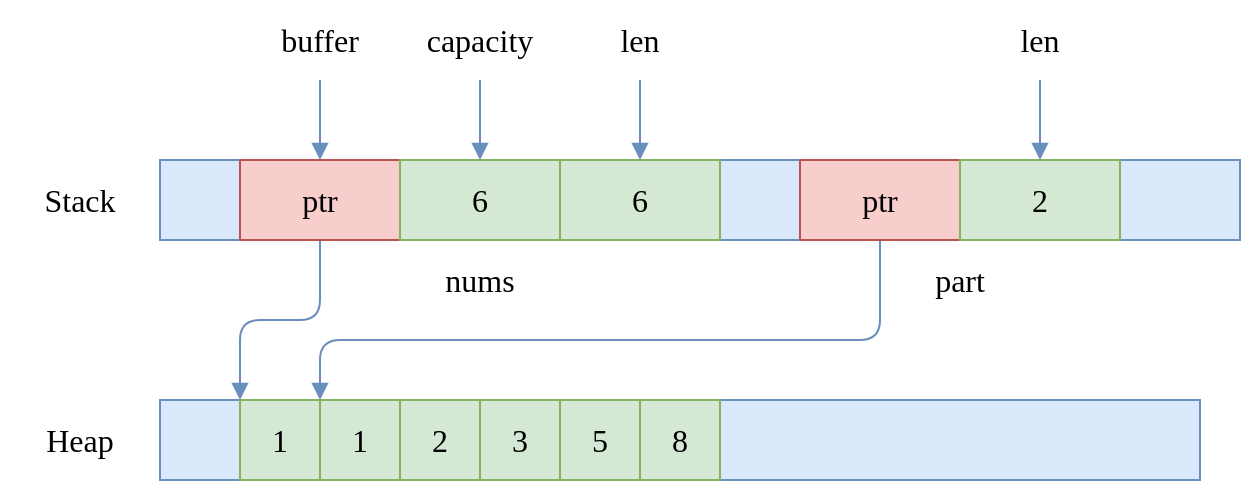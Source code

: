 <mxfile version="24.2.5" type="device">
  <diagram name="Page-1" id="PWORTPtsAY5UC9q56Seq">
    <mxGraphModel dx="1420" dy="821" grid="1" gridSize="10" guides="1" tooltips="1" connect="1" arrows="1" fold="1" page="1" pageScale="1" pageWidth="850" pageHeight="1100" math="0" shadow="0">
      <root>
        <mxCell id="0" />
        <mxCell id="1" parent="0" />
        <mxCell id="GlFfROva-M0b1X3F4qhi-2" value="Heap" style="text;html=1;align=center;verticalAlign=middle;whiteSpace=wrap;rounded=0;fontFamily=Ubuntu;fontSize=16;fontStyle=0;" parent="1" vertex="1">
          <mxGeometry x="160" y="600" width="80" height="40" as="geometry" />
        </mxCell>
        <mxCell id="GlFfROva-M0b1X3F4qhi-4" value="nums" style="text;html=1;align=center;verticalAlign=middle;whiteSpace=wrap;rounded=0;fontFamily=Ubuntu;fontSize=16;fontStyle=0;" parent="1" vertex="1">
          <mxGeometry x="360" y="520" width="80" height="40" as="geometry" />
        </mxCell>
        <mxCell id="INAQ-IlI1SR667ypPl5p-1" value="" style="rounded=0;whiteSpace=wrap;html=1;shadow=0;strokeColor=#6c8ebf;strokeWidth=1;fontFamily=Ubuntu;fontSize=16;fontStyle=0;fillColor=#dae8fc;" vertex="1" parent="1">
          <mxGeometry x="240" y="480" width="540" height="40" as="geometry" />
        </mxCell>
        <mxCell id="INAQ-IlI1SR667ypPl5p-2" value="Stack" style="text;html=1;align=center;verticalAlign=middle;whiteSpace=wrap;rounded=0;fontFamily=Ubuntu;fontSize=16;fontStyle=0;" vertex="1" parent="1">
          <mxGeometry x="160" y="480" width="80" height="40" as="geometry" />
        </mxCell>
        <mxCell id="INAQ-IlI1SR667ypPl5p-3" value="" style="rounded=0;whiteSpace=wrap;html=1;shadow=0;strokeColor=#6c8ebf;strokeWidth=1;fontFamily=Ubuntu;fontSize=16;fontStyle=0;fillColor=#dae8fc;" vertex="1" parent="1">
          <mxGeometry x="240" y="600" width="520" height="40" as="geometry" />
        </mxCell>
        <mxCell id="INAQ-IlI1SR667ypPl5p-4" value="1" style="rounded=0;whiteSpace=wrap;html=1;shadow=0;strokeColor=#82b366;strokeWidth=1;fontFamily=Ubuntu;fontSize=16;fontStyle=0;fillColor=#d5e8d4;" vertex="1" parent="1">
          <mxGeometry x="280" y="600" width="40" height="40" as="geometry" />
        </mxCell>
        <mxCell id="INAQ-IlI1SR667ypPl5p-5" value="1" style="rounded=0;whiteSpace=wrap;html=1;shadow=0;strokeColor=#82b366;strokeWidth=1;fontFamily=Ubuntu;fontSize=16;fontStyle=0;fillColor=#d5e8d4;" vertex="1" parent="1">
          <mxGeometry x="320" y="600" width="40" height="40" as="geometry" />
        </mxCell>
        <mxCell id="INAQ-IlI1SR667ypPl5p-6" value="2" style="rounded=0;whiteSpace=wrap;html=1;shadow=0;strokeColor=#82b366;strokeWidth=1;fontFamily=Ubuntu;fontSize=16;fontStyle=0;fillColor=#d5e8d4;" vertex="1" parent="1">
          <mxGeometry x="360" y="600" width="40" height="40" as="geometry" />
        </mxCell>
        <mxCell id="INAQ-IlI1SR667ypPl5p-7" value="3" style="rounded=0;whiteSpace=wrap;html=1;shadow=0;strokeColor=#82b366;strokeWidth=1;fontFamily=Ubuntu;fontSize=16;fontStyle=0;fillColor=#d5e8d4;" vertex="1" parent="1">
          <mxGeometry x="400" y="600" width="40" height="40" as="geometry" />
        </mxCell>
        <mxCell id="INAQ-IlI1SR667ypPl5p-8" value="5" style="rounded=0;whiteSpace=wrap;html=1;shadow=0;strokeColor=#82b366;strokeWidth=1;fontFamily=Ubuntu;fontSize=16;fontStyle=0;fillColor=#d5e8d4;" vertex="1" parent="1">
          <mxGeometry x="440" y="600" width="40" height="40" as="geometry" />
        </mxCell>
        <mxCell id="INAQ-IlI1SR667ypPl5p-9" value="8" style="rounded=0;whiteSpace=wrap;html=1;shadow=0;strokeColor=#82b366;strokeWidth=1;fontFamily=Ubuntu;fontSize=16;fontStyle=0;fillColor=#d5e8d4;" vertex="1" parent="1">
          <mxGeometry x="480" y="600" width="40" height="40" as="geometry" />
        </mxCell>
        <mxCell id="INAQ-IlI1SR667ypPl5p-17" style="edgeStyle=orthogonalEdgeStyle;rounded=1;orthogonalLoop=1;jettySize=auto;html=1;entryX=0;entryY=0;entryDx=0;entryDy=0;shadow=0;strokeColor=#6c8ebf;strokeWidth=1;fontFamily=Ubuntu;fontSize=14;fontStyle=0;endArrow=block;endFill=1;fillColor=#dae8fc;" edge="1" parent="1" source="INAQ-IlI1SR667ypPl5p-11" target="INAQ-IlI1SR667ypPl5p-4">
          <mxGeometry relative="1" as="geometry">
            <Array as="points">
              <mxPoint x="320" y="560" />
              <mxPoint x="280" y="560" />
            </Array>
          </mxGeometry>
        </mxCell>
        <mxCell id="INAQ-IlI1SR667ypPl5p-11" value="ptr" style="rounded=0;whiteSpace=wrap;html=1;shadow=0;strokeColor=#b85450;strokeWidth=1;fontFamily=Ubuntu;fontSize=16;fontStyle=0;fillColor=#f8cecc;" vertex="1" parent="1">
          <mxGeometry x="280" y="480" width="80" height="40" as="geometry" />
        </mxCell>
        <mxCell id="INAQ-IlI1SR667ypPl5p-12" value="6" style="rounded=0;whiteSpace=wrap;html=1;shadow=0;strokeColor=#82b366;strokeWidth=1;fontFamily=Ubuntu;fontSize=16;fontStyle=0;fillColor=#d5e8d4;" vertex="1" parent="1">
          <mxGeometry x="360" y="480" width="80" height="40" as="geometry" />
        </mxCell>
        <mxCell id="INAQ-IlI1SR667ypPl5p-13" value="6" style="rounded=0;whiteSpace=wrap;html=1;shadow=0;strokeColor=#82b366;strokeWidth=1;fontFamily=Ubuntu;fontSize=16;fontStyle=0;fillColor=#d5e8d4;" vertex="1" parent="1">
          <mxGeometry x="440" y="480" width="80" height="40" as="geometry" />
        </mxCell>
        <mxCell id="INAQ-IlI1SR667ypPl5p-28" style="edgeStyle=orthogonalEdgeStyle;rounded=1;orthogonalLoop=1;jettySize=auto;html=1;entryX=0;entryY=0;entryDx=0;entryDy=0;shadow=0;strokeColor=#6c8ebf;strokeWidth=1;fontFamily=Ubuntu;fontSize=14;fontStyle=0;endArrow=block;endFill=1;fillColor=#dae8fc;" edge="1" parent="1" source="INAQ-IlI1SR667ypPl5p-14" target="INAQ-IlI1SR667ypPl5p-5">
          <mxGeometry relative="1" as="geometry">
            <Array as="points">
              <mxPoint x="600" y="570" />
              <mxPoint x="320" y="570" />
            </Array>
          </mxGeometry>
        </mxCell>
        <mxCell id="INAQ-IlI1SR667ypPl5p-14" value="ptr" style="rounded=0;whiteSpace=wrap;html=1;shadow=0;strokeColor=#b85450;strokeWidth=1;fontFamily=Ubuntu;fontSize=16;fontStyle=0;fillColor=#f8cecc;" vertex="1" parent="1">
          <mxGeometry x="560" y="480" width="80" height="40" as="geometry" />
        </mxCell>
        <mxCell id="INAQ-IlI1SR667ypPl5p-15" value="2" style="rounded=0;whiteSpace=wrap;html=1;shadow=0;strokeColor=#82b366;strokeWidth=1;fontFamily=Ubuntu;fontSize=16;fontStyle=0;fillColor=#d5e8d4;" vertex="1" parent="1">
          <mxGeometry x="640" y="480" width="80" height="40" as="geometry" />
        </mxCell>
        <mxCell id="INAQ-IlI1SR667ypPl5p-16" value="part" style="text;html=1;align=center;verticalAlign=middle;whiteSpace=wrap;rounded=0;fontFamily=Ubuntu;fontSize=16;fontStyle=0;" vertex="1" parent="1">
          <mxGeometry x="600" y="520" width="80" height="40" as="geometry" />
        </mxCell>
        <mxCell id="INAQ-IlI1SR667ypPl5p-26" style="edgeStyle=orthogonalEdgeStyle;rounded=1;orthogonalLoop=1;jettySize=auto;html=1;entryX=0.5;entryY=0;entryDx=0;entryDy=0;shadow=0;strokeColor=#6c8ebf;strokeWidth=1;fontFamily=Ubuntu;fontSize=14;fontStyle=0;endArrow=block;endFill=1;fillColor=#dae8fc;" edge="1" parent="1" source="INAQ-IlI1SR667ypPl5p-18" target="INAQ-IlI1SR667ypPl5p-11">
          <mxGeometry relative="1" as="geometry" />
        </mxCell>
        <mxCell id="INAQ-IlI1SR667ypPl5p-18" value="buffer" style="text;html=1;align=center;verticalAlign=middle;whiteSpace=wrap;rounded=0;fontFamily=Ubuntu;fontSize=16;fontStyle=0;" vertex="1" parent="1">
          <mxGeometry x="280" y="400" width="80" height="40" as="geometry" />
        </mxCell>
        <mxCell id="INAQ-IlI1SR667ypPl5p-24" style="edgeStyle=orthogonalEdgeStyle;rounded=1;orthogonalLoop=1;jettySize=auto;html=1;entryX=0.5;entryY=0;entryDx=0;entryDy=0;shadow=0;strokeColor=#6c8ebf;strokeWidth=1;fontFamily=Ubuntu;fontSize=14;fontStyle=0;endArrow=block;endFill=1;fillColor=#dae8fc;" edge="1" parent="1" source="INAQ-IlI1SR667ypPl5p-19" target="INAQ-IlI1SR667ypPl5p-12">
          <mxGeometry relative="1" as="geometry" />
        </mxCell>
        <mxCell id="INAQ-IlI1SR667ypPl5p-19" value="capacity" style="text;html=1;align=center;verticalAlign=middle;whiteSpace=wrap;rounded=0;fontFamily=Ubuntu;fontSize=16;fontStyle=0;" vertex="1" parent="1">
          <mxGeometry x="360" y="400" width="80" height="40" as="geometry" />
        </mxCell>
        <mxCell id="INAQ-IlI1SR667ypPl5p-23" style="edgeStyle=orthogonalEdgeStyle;rounded=1;orthogonalLoop=1;jettySize=auto;html=1;entryX=0.5;entryY=0;entryDx=0;entryDy=0;shadow=0;strokeColor=#6c8ebf;strokeWidth=1;fontFamily=Ubuntu;fontSize=14;fontStyle=0;endArrow=block;endFill=1;fillColor=#dae8fc;" edge="1" parent="1" source="INAQ-IlI1SR667ypPl5p-20" target="INAQ-IlI1SR667ypPl5p-13">
          <mxGeometry relative="1" as="geometry" />
        </mxCell>
        <mxCell id="INAQ-IlI1SR667ypPl5p-20" value="len" style="text;html=1;align=center;verticalAlign=middle;whiteSpace=wrap;rounded=0;fontFamily=Ubuntu;fontSize=16;fontStyle=0;" vertex="1" parent="1">
          <mxGeometry x="440" y="400" width="80" height="40" as="geometry" />
        </mxCell>
        <mxCell id="INAQ-IlI1SR667ypPl5p-22" style="edgeStyle=orthogonalEdgeStyle;rounded=1;orthogonalLoop=1;jettySize=auto;html=1;entryX=0.5;entryY=0;entryDx=0;entryDy=0;shadow=0;strokeColor=#6c8ebf;strokeWidth=1;fontFamily=Ubuntu;fontSize=14;fontStyle=0;endArrow=block;endFill=1;fillColor=#dae8fc;" edge="1" parent="1" source="INAQ-IlI1SR667ypPl5p-21" target="INAQ-IlI1SR667ypPl5p-15">
          <mxGeometry relative="1" as="geometry" />
        </mxCell>
        <mxCell id="INAQ-IlI1SR667ypPl5p-21" value="len" style="text;html=1;align=center;verticalAlign=middle;whiteSpace=wrap;rounded=0;fontFamily=Ubuntu;fontSize=16;fontStyle=0;" vertex="1" parent="1">
          <mxGeometry x="640" y="400" width="80" height="40" as="geometry" />
        </mxCell>
      </root>
    </mxGraphModel>
  </diagram>
</mxfile>
